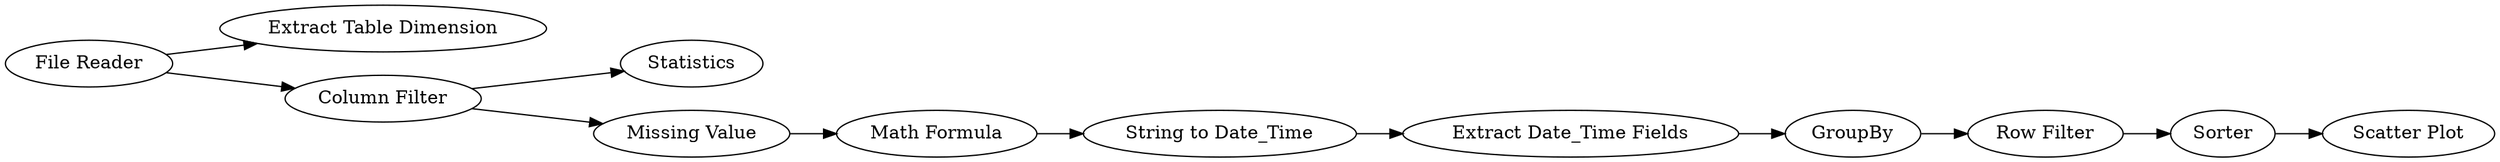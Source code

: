 digraph {
	"-449708659849646004_14" [label="Extract Table Dimension"]
	"-449708659849646004_2" [label="Column Filter"]
	"-449708659849646004_5" [label="Extract Date_Time Fields"]
	"-449708659849646004_6" [label="String to Date_Time"]
	"-449708659849646004_10" [label=Statistics]
	"-449708659849646004_11" [label=Sorter]
	"-449708659849646004_12" [label="Scatter Plot"]
	"-449708659849646004_8" [label="Math Formula"]
	"-449708659849646004_1" [label="File Reader"]
	"-449708659849646004_3" [label="Missing Value"]
	"-449708659849646004_9" [label=GroupBy]
	"-449708659849646004_13" [label="Row Filter"]
	"-449708659849646004_6" -> "-449708659849646004_5"
	"-449708659849646004_9" -> "-449708659849646004_13"
	"-449708659849646004_13" -> "-449708659849646004_11"
	"-449708659849646004_2" -> "-449708659849646004_10"
	"-449708659849646004_1" -> "-449708659849646004_14"
	"-449708659849646004_2" -> "-449708659849646004_3"
	"-449708659849646004_11" -> "-449708659849646004_12"
	"-449708659849646004_5" -> "-449708659849646004_9"
	"-449708659849646004_8" -> "-449708659849646004_6"
	"-449708659849646004_3" -> "-449708659849646004_8"
	"-449708659849646004_1" -> "-449708659849646004_2"
	rankdir=LR
}
